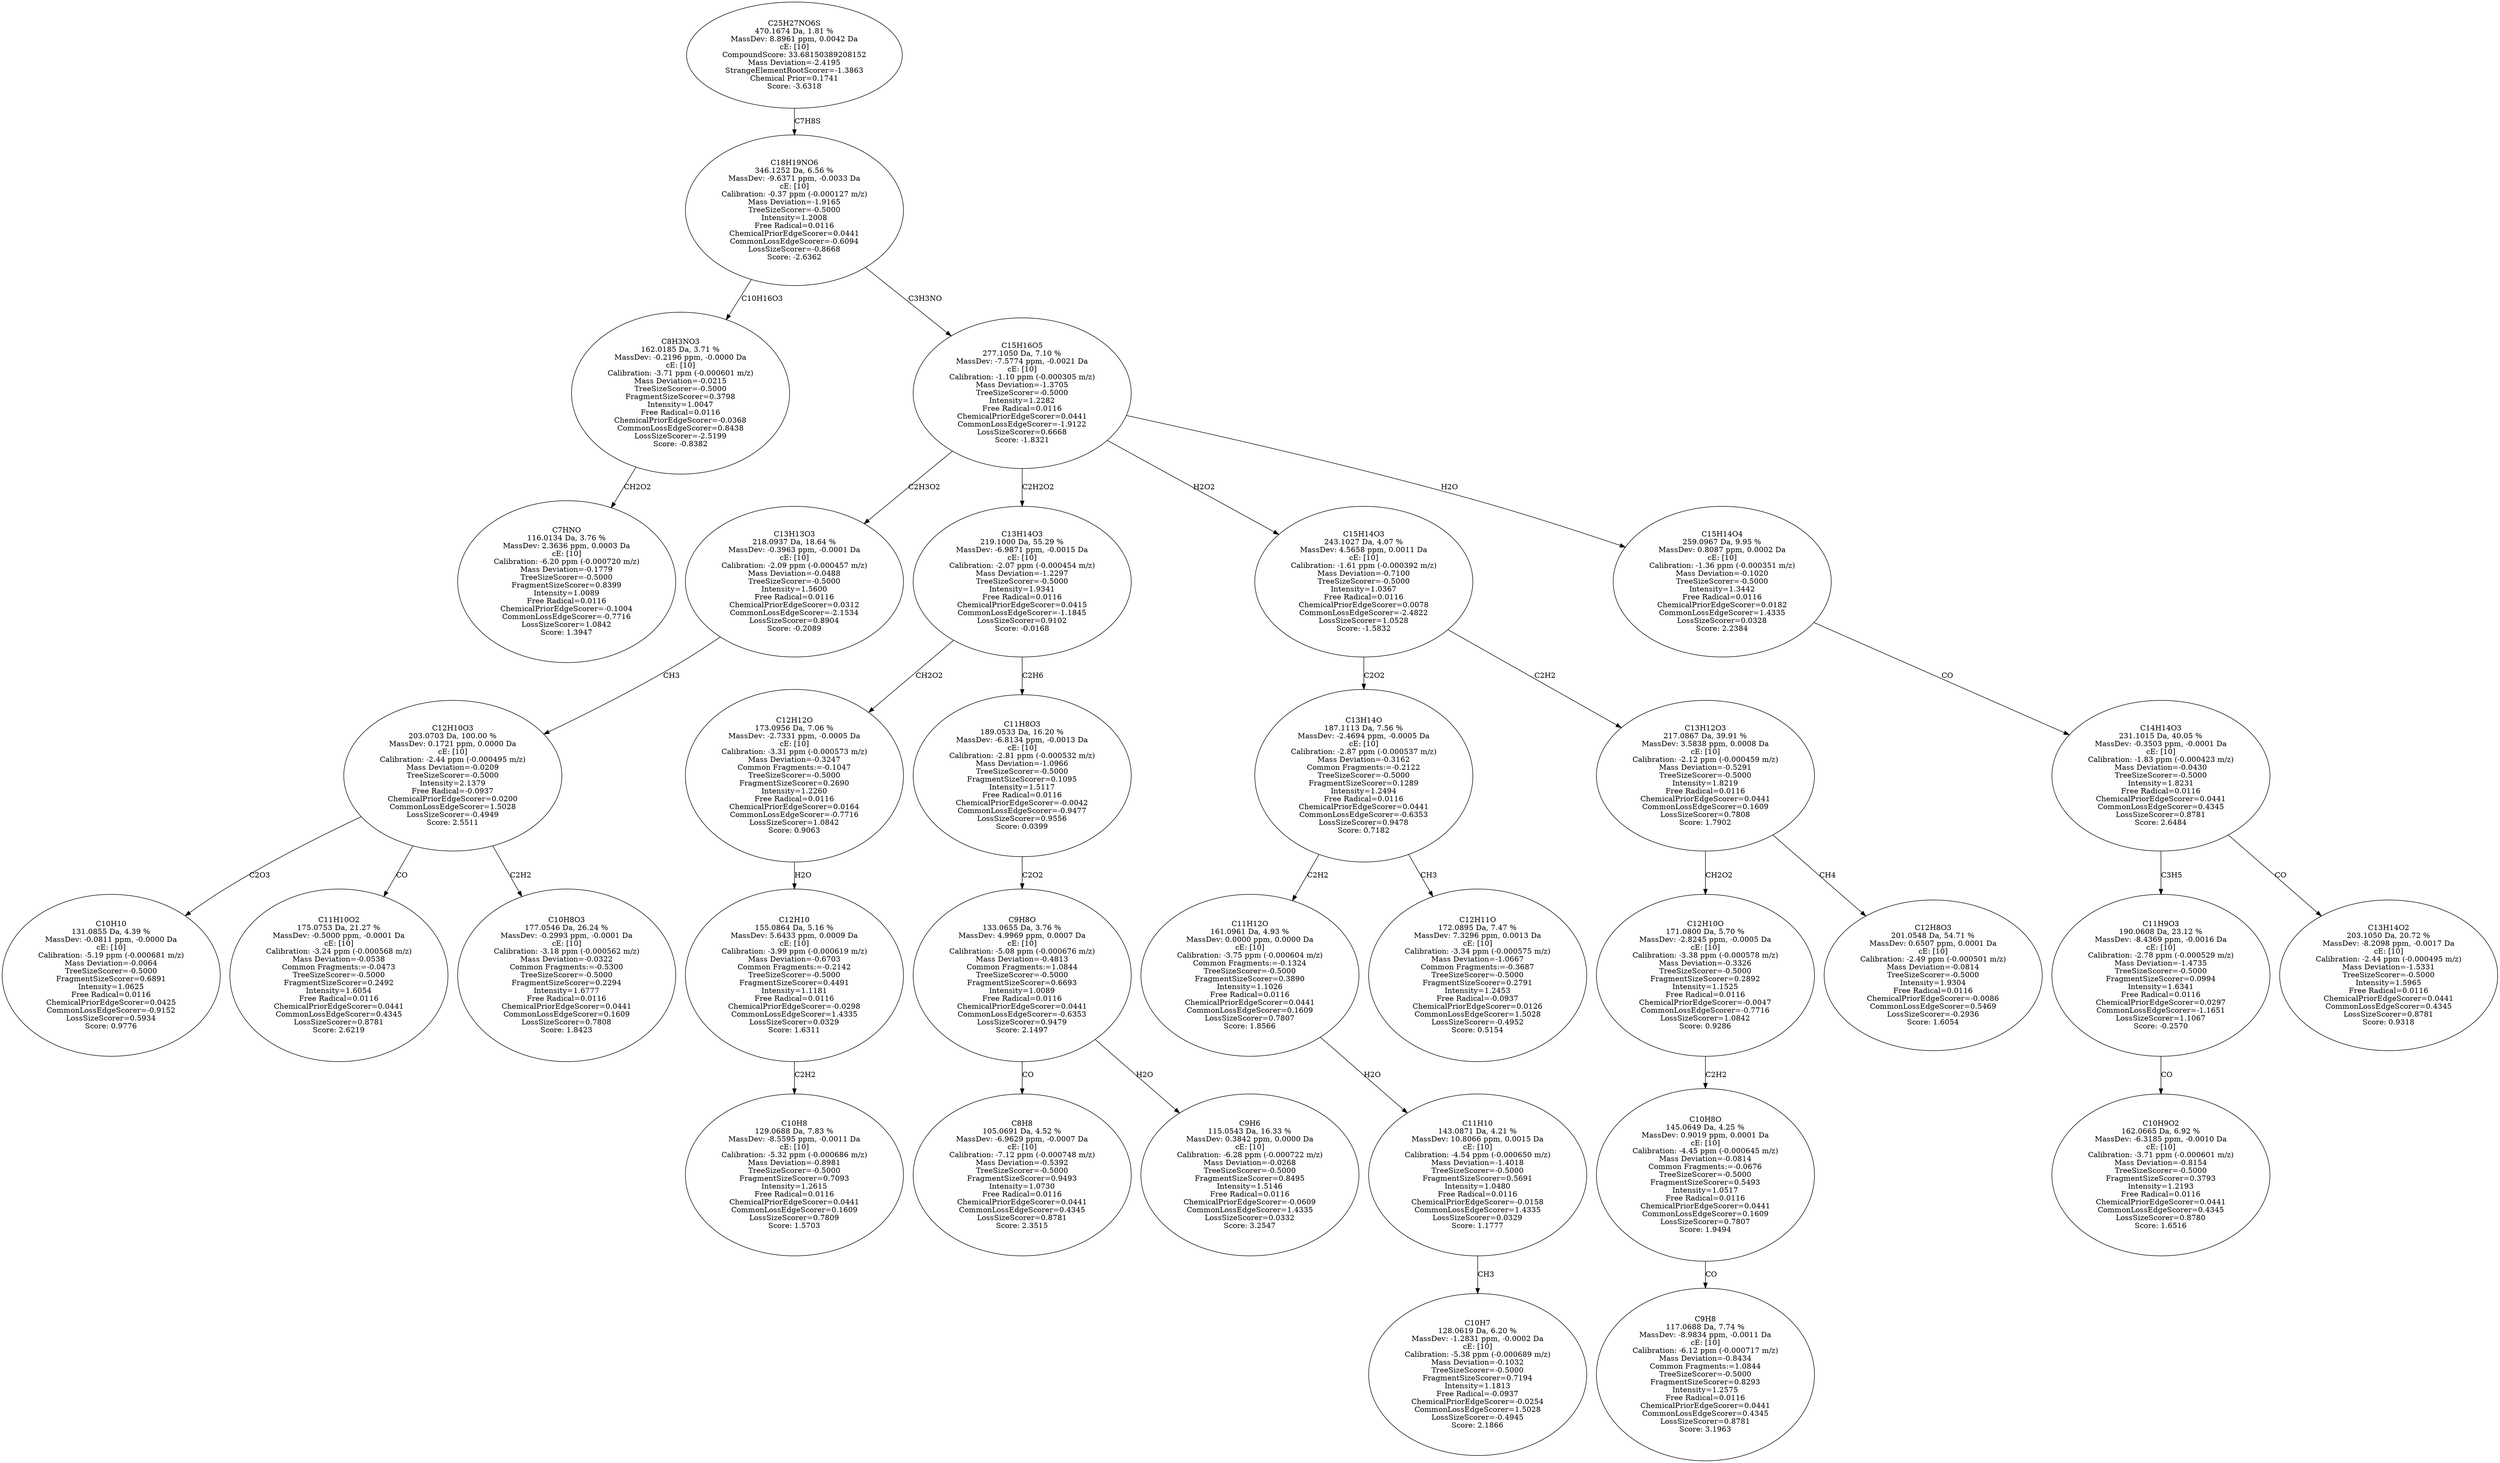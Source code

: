 strict digraph {
v1 [label="C7HNO\n116.0134 Da, 3.76 %\nMassDev: 2.3636 ppm, 0.0003 Da\ncE: [10]\nCalibration: -6.20 ppm (-0.000720 m/z)\nMass Deviation=-0.1779\nTreeSizeScorer=-0.5000\nFragmentSizeScorer=0.8399\nIntensity=1.0089\nFree Radical=0.0116\nChemicalPriorEdgeScorer=-0.1004\nCommonLossEdgeScorer=-0.7716\nLossSizeScorer=1.0842\nScore: 1.3947"];
v2 [label="C8H3NO3\n162.0185 Da, 3.71 %\nMassDev: -0.2196 ppm, -0.0000 Da\ncE: [10]\nCalibration: -3.71 ppm (-0.000601 m/z)\nMass Deviation=-0.0215\nTreeSizeScorer=-0.5000\nFragmentSizeScorer=0.3798\nIntensity=1.0047\nFree Radical=0.0116\nChemicalPriorEdgeScorer=-0.0368\nCommonLossEdgeScorer=0.8438\nLossSizeScorer=-2.5199\nScore: -0.8382"];
v3 [label="C10H10\n131.0855 Da, 4.39 %\nMassDev: -0.0811 ppm, -0.0000 Da\ncE: [10]\nCalibration: -5.19 ppm (-0.000681 m/z)\nMass Deviation=-0.0064\nTreeSizeScorer=-0.5000\nFragmentSizeScorer=0.6891\nIntensity=1.0625\nFree Radical=0.0116\nChemicalPriorEdgeScorer=0.0425\nCommonLossEdgeScorer=-0.9152\nLossSizeScorer=0.5934\nScore: 0.9776"];
v4 [label="C11H10O2\n175.0753 Da, 21.27 %\nMassDev: -0.5000 ppm, -0.0001 Da\ncE: [10]\nCalibration: -3.24 ppm (-0.000568 m/z)\nMass Deviation=-0.0538\nCommon Fragments:=-0.0473\nTreeSizeScorer=-0.5000\nFragmentSizeScorer=0.2492\nIntensity=1.6054\nFree Radical=0.0116\nChemicalPriorEdgeScorer=0.0441\nCommonLossEdgeScorer=0.4345\nLossSizeScorer=0.8781\nScore: 2.6219"];
v5 [label="C10H8O3\n177.0546 Da, 26.24 %\nMassDev: -0.2993 ppm, -0.0001 Da\ncE: [10]\nCalibration: -3.18 ppm (-0.000562 m/z)\nMass Deviation=-0.0322\nCommon Fragments:=-0.5300\nTreeSizeScorer=-0.5000\nFragmentSizeScorer=0.2294\nIntensity=1.6777\nFree Radical=0.0116\nChemicalPriorEdgeScorer=0.0441\nCommonLossEdgeScorer=0.1609\nLossSizeScorer=0.7808\nScore: 1.8423"];
v6 [label="C12H10O3\n203.0703 Da, 100.00 %\nMassDev: 0.1721 ppm, 0.0000 Da\ncE: [10]\nCalibration: -2.44 ppm (-0.000495 m/z)\nMass Deviation=-0.0209\nTreeSizeScorer=-0.5000\nIntensity=2.1379\nFree Radical=-0.0937\nChemicalPriorEdgeScorer=0.0200\nCommonLossEdgeScorer=1.5028\nLossSizeScorer=-0.4949\nScore: 2.5511"];
v7 [label="C13H13O3\n218.0937 Da, 18.64 %\nMassDev: -0.3963 ppm, -0.0001 Da\ncE: [10]\nCalibration: -2.09 ppm (-0.000457 m/z)\nMass Deviation=-0.0488\nTreeSizeScorer=-0.5000\nIntensity=1.5600\nFree Radical=0.0116\nChemicalPriorEdgeScorer=0.0312\nCommonLossEdgeScorer=-2.1534\nLossSizeScorer=0.8904\nScore: -0.2089"];
v8 [label="C10H8\n129.0688 Da, 7.83 %\nMassDev: -8.5595 ppm, -0.0011 Da\ncE: [10]\nCalibration: -5.32 ppm (-0.000686 m/z)\nMass Deviation=-0.8981\nTreeSizeScorer=-0.5000\nFragmentSizeScorer=0.7093\nIntensity=1.2615\nFree Radical=0.0116\nChemicalPriorEdgeScorer=0.0441\nCommonLossEdgeScorer=0.1609\nLossSizeScorer=0.7809\nScore: 1.5703"];
v9 [label="C12H10\n155.0864 Da, 5.16 %\nMassDev: 5.6433 ppm, 0.0009 Da\ncE: [10]\nCalibration: -3.99 ppm (-0.000619 m/z)\nMass Deviation=-0.6703\nCommon Fragments:=-0.2142\nTreeSizeScorer=-0.5000\nFragmentSizeScorer=0.4491\nIntensity=1.1181\nFree Radical=0.0116\nChemicalPriorEdgeScorer=-0.0298\nCommonLossEdgeScorer=1.4335\nLossSizeScorer=0.0329\nScore: 1.6311"];
v10 [label="C12H12O\n173.0956 Da, 7.06 %\nMassDev: -2.7331 ppm, -0.0005 Da\ncE: [10]\nCalibration: -3.31 ppm (-0.000573 m/z)\nMass Deviation=-0.3247\nCommon Fragments:=-0.1047\nTreeSizeScorer=-0.5000\nFragmentSizeScorer=0.2690\nIntensity=1.2260\nFree Radical=0.0116\nChemicalPriorEdgeScorer=0.0164\nCommonLossEdgeScorer=-0.7716\nLossSizeScorer=1.0842\nScore: 0.9063"];
v11 [label="C8H8\n105.0691 Da, 4.52 %\nMassDev: -6.9629 ppm, -0.0007 Da\ncE: [10]\nCalibration: -7.12 ppm (-0.000748 m/z)\nMass Deviation=-0.5392\nTreeSizeScorer=-0.5000\nFragmentSizeScorer=0.9493\nIntensity=1.0730\nFree Radical=0.0116\nChemicalPriorEdgeScorer=0.0441\nCommonLossEdgeScorer=0.4345\nLossSizeScorer=0.8781\nScore: 2.3515"];
v12 [label="C9H6\n115.0543 Da, 16.33 %\nMassDev: 0.3842 ppm, 0.0000 Da\ncE: [10]\nCalibration: -6.28 ppm (-0.000722 m/z)\nMass Deviation=-0.0268\nTreeSizeScorer=-0.5000\nFragmentSizeScorer=0.8495\nIntensity=1.5146\nFree Radical=0.0116\nChemicalPriorEdgeScorer=-0.0609\nCommonLossEdgeScorer=1.4335\nLossSizeScorer=0.0332\nScore: 3.2547"];
v13 [label="C9H8O\n133.0655 Da, 3.76 %\nMassDev: 4.9969 ppm, 0.0007 Da\ncE: [10]\nCalibration: -5.08 ppm (-0.000676 m/z)\nMass Deviation=-0.4813\nCommon Fragments:=1.0844\nTreeSizeScorer=-0.5000\nFragmentSizeScorer=0.6693\nIntensity=1.0089\nFree Radical=0.0116\nChemicalPriorEdgeScorer=0.0441\nCommonLossEdgeScorer=-0.6353\nLossSizeScorer=0.9479\nScore: 2.1497"];
v14 [label="C11H8O3\n189.0533 Da, 16.20 %\nMassDev: -6.8134 ppm, -0.0013 Da\ncE: [10]\nCalibration: -2.81 ppm (-0.000532 m/z)\nMass Deviation=-1.0966\nTreeSizeScorer=-0.5000\nFragmentSizeScorer=0.1095\nIntensity=1.5117\nFree Radical=0.0116\nChemicalPriorEdgeScorer=-0.0042\nCommonLossEdgeScorer=-0.9477\nLossSizeScorer=0.9556\nScore: 0.0399"];
v15 [label="C13H14O3\n219.1000 Da, 55.29 %\nMassDev: -6.9871 ppm, -0.0015 Da\ncE: [10]\nCalibration: -2.07 ppm (-0.000454 m/z)\nMass Deviation=-1.2297\nTreeSizeScorer=-0.5000\nIntensity=1.9341\nFree Radical=0.0116\nChemicalPriorEdgeScorer=0.0415\nCommonLossEdgeScorer=-1.1845\nLossSizeScorer=0.9102\nScore: -0.0168"];
v16 [label="C10H7\n128.0619 Da, 6.20 %\nMassDev: -1.2831 ppm, -0.0002 Da\ncE: [10]\nCalibration: -5.38 ppm (-0.000689 m/z)\nMass Deviation=-0.1032\nTreeSizeScorer=-0.5000\nFragmentSizeScorer=0.7194\nIntensity=1.1813\nFree Radical=-0.0937\nChemicalPriorEdgeScorer=-0.0254\nCommonLossEdgeScorer=1.5028\nLossSizeScorer=-0.4945\nScore: 2.1866"];
v17 [label="C11H10\n143.0871 Da, 4.21 %\nMassDev: 10.8066 ppm, 0.0015 Da\ncE: [10]\nCalibration: -4.54 ppm (-0.000650 m/z)\nMass Deviation=-1.4018\nTreeSizeScorer=-0.5000\nFragmentSizeScorer=0.5691\nIntensity=1.0480\nFree Radical=0.0116\nChemicalPriorEdgeScorer=-0.0158\nCommonLossEdgeScorer=1.4335\nLossSizeScorer=0.0329\nScore: 1.1777"];
v18 [label="C11H12O\n161.0961 Da, 4.93 %\nMassDev: 0.0000 ppm, 0.0000 Da\ncE: [10]\nCalibration: -3.75 ppm (-0.000604 m/z)\nCommon Fragments:=-0.1324\nTreeSizeScorer=-0.5000\nFragmentSizeScorer=0.3890\nIntensity=1.1026\nFree Radical=0.0116\nChemicalPriorEdgeScorer=0.0441\nCommonLossEdgeScorer=0.1609\nLossSizeScorer=0.7807\nScore: 1.8566"];
v19 [label="C12H11O\n172.0895 Da, 7.47 %\nMassDev: 7.3296 ppm, 0.0013 Da\ncE: [10]\nCalibration: -3.34 ppm (-0.000575 m/z)\nMass Deviation=-1.0667\nCommon Fragments:=-0.3687\nTreeSizeScorer=-0.5000\nFragmentSizeScorer=0.2791\nIntensity=1.2453\nFree Radical=-0.0937\nChemicalPriorEdgeScorer=0.0126\nCommonLossEdgeScorer=1.5028\nLossSizeScorer=-0.4952\nScore: 0.5154"];
v20 [label="C13H14O\n187.1113 Da, 7.56 %\nMassDev: -2.4694 ppm, -0.0005 Da\ncE: [10]\nCalibration: -2.87 ppm (-0.000537 m/z)\nMass Deviation=-0.3162\nCommon Fragments:=-0.2122\nTreeSizeScorer=-0.5000\nFragmentSizeScorer=0.1289\nIntensity=1.2494\nFree Radical=0.0116\nChemicalPriorEdgeScorer=0.0441\nCommonLossEdgeScorer=-0.6353\nLossSizeScorer=0.9478\nScore: 0.7182"];
v21 [label="C9H8\n117.0688 Da, 7.74 %\nMassDev: -8.9834 ppm, -0.0011 Da\ncE: [10]\nCalibration: -6.12 ppm (-0.000717 m/z)\nMass Deviation=-0.8434\nCommon Fragments:=1.0844\nTreeSizeScorer=-0.5000\nFragmentSizeScorer=0.8293\nIntensity=1.2575\nFree Radical=0.0116\nChemicalPriorEdgeScorer=0.0441\nCommonLossEdgeScorer=0.4345\nLossSizeScorer=0.8781\nScore: 3.1963"];
v22 [label="C10H8O\n145.0649 Da, 4.25 %\nMassDev: 0.9019 ppm, 0.0001 Da\ncE: [10]\nCalibration: -4.45 ppm (-0.000645 m/z)\nMass Deviation=-0.0814\nCommon Fragments:=-0.0676\nTreeSizeScorer=-0.5000\nFragmentSizeScorer=0.5493\nIntensity=1.0517\nFree Radical=0.0116\nChemicalPriorEdgeScorer=0.0441\nCommonLossEdgeScorer=0.1609\nLossSizeScorer=0.7807\nScore: 1.9494"];
v23 [label="C12H10O\n171.0800 Da, 5.70 %\nMassDev: -2.8245 ppm, -0.0005 Da\ncE: [10]\nCalibration: -3.38 ppm (-0.000578 m/z)\nMass Deviation=-0.3326\nTreeSizeScorer=-0.5000\nFragmentSizeScorer=0.2892\nIntensity=1.1525\nFree Radical=0.0116\nChemicalPriorEdgeScorer=-0.0047\nCommonLossEdgeScorer=-0.7716\nLossSizeScorer=1.0842\nScore: 0.9286"];
v24 [label="C12H8O3\n201.0548 Da, 54.71 %\nMassDev: 0.6507 ppm, 0.0001 Da\ncE: [10]\nCalibration: -2.49 ppm (-0.000501 m/z)\nMass Deviation=-0.0814\nTreeSizeScorer=-0.5000\nIntensity=1.9304\nFree Radical=0.0116\nChemicalPriorEdgeScorer=-0.0086\nCommonLossEdgeScorer=0.5469\nLossSizeScorer=-0.2936\nScore: 1.6054"];
v25 [label="C13H12O3\n217.0867 Da, 39.91 %\nMassDev: 3.5838 ppm, 0.0008 Da\ncE: [10]\nCalibration: -2.12 ppm (-0.000459 m/z)\nMass Deviation=-0.5291\nTreeSizeScorer=-0.5000\nIntensity=1.8219\nFree Radical=0.0116\nChemicalPriorEdgeScorer=0.0441\nCommonLossEdgeScorer=0.1609\nLossSizeScorer=0.7808\nScore: 1.7902"];
v26 [label="C15H14O3\n243.1027 Da, 4.07 %\nMassDev: 4.5658 ppm, 0.0011 Da\ncE: [10]\nCalibration: -1.61 ppm (-0.000392 m/z)\nMass Deviation=-0.7100\nTreeSizeScorer=-0.5000\nIntensity=1.0367\nFree Radical=0.0116\nChemicalPriorEdgeScorer=0.0078\nCommonLossEdgeScorer=-2.4822\nLossSizeScorer=1.0528\nScore: -1.5832"];
v27 [label="C10H9O2\n162.0665 Da, 6.92 %\nMassDev: -6.3185 ppm, -0.0010 Da\ncE: [10]\nCalibration: -3.71 ppm (-0.000601 m/z)\nMass Deviation=-0.8154\nTreeSizeScorer=-0.5000\nFragmentSizeScorer=0.3793\nIntensity=1.2193\nFree Radical=0.0116\nChemicalPriorEdgeScorer=0.0441\nCommonLossEdgeScorer=0.4345\nLossSizeScorer=0.8780\nScore: 1.6516"];
v28 [label="C11H9O3\n190.0608 Da, 23.12 %\nMassDev: -8.4369 ppm, -0.0016 Da\ncE: [10]\nCalibration: -2.78 ppm (-0.000529 m/z)\nMass Deviation=-1.4735\nTreeSizeScorer=-0.5000\nFragmentSizeScorer=0.0994\nIntensity=1.6341\nFree Radical=0.0116\nChemicalPriorEdgeScorer=0.0297\nCommonLossEdgeScorer=-1.1651\nLossSizeScorer=1.1067\nScore: -0.2570"];
v29 [label="C13H14O2\n203.1050 Da, 20.72 %\nMassDev: -8.2098 ppm, -0.0017 Da\ncE: [10]\nCalibration: -2.44 ppm (-0.000495 m/z)\nMass Deviation=-1.5331\nTreeSizeScorer=-0.5000\nIntensity=1.5965\nFree Radical=0.0116\nChemicalPriorEdgeScorer=0.0441\nCommonLossEdgeScorer=0.4345\nLossSizeScorer=0.8781\nScore: 0.9318"];
v30 [label="C14H14O3\n231.1015 Da, 40.05 %\nMassDev: -0.3503 ppm, -0.0001 Da\ncE: [10]\nCalibration: -1.83 ppm (-0.000423 m/z)\nMass Deviation=-0.0430\nTreeSizeScorer=-0.5000\nIntensity=1.8231\nFree Radical=0.0116\nChemicalPriorEdgeScorer=0.0441\nCommonLossEdgeScorer=0.4345\nLossSizeScorer=0.8781\nScore: 2.6484"];
v31 [label="C15H14O4\n259.0967 Da, 9.95 %\nMassDev: 0.8087 ppm, 0.0002 Da\ncE: [10]\nCalibration: -1.36 ppm (-0.000351 m/z)\nMass Deviation=-0.1020\nTreeSizeScorer=-0.5000\nIntensity=1.3442\nFree Radical=0.0116\nChemicalPriorEdgeScorer=0.0182\nCommonLossEdgeScorer=1.4335\nLossSizeScorer=0.0328\nScore: 2.2384"];
v32 [label="C15H16O5\n277.1050 Da, 7.10 %\nMassDev: -7.5774 ppm, -0.0021 Da\ncE: [10]\nCalibration: -1.10 ppm (-0.000305 m/z)\nMass Deviation=-1.3705\nTreeSizeScorer=-0.5000\nIntensity=1.2282\nFree Radical=0.0116\nChemicalPriorEdgeScorer=0.0441\nCommonLossEdgeScorer=-1.9122\nLossSizeScorer=0.6668\nScore: -1.8321"];
v33 [label="C18H19NO6\n346.1252 Da, 6.56 %\nMassDev: -9.6371 ppm, -0.0033 Da\ncE: [10]\nCalibration: -0.37 ppm (-0.000127 m/z)\nMass Deviation=-1.9165\nTreeSizeScorer=-0.5000\nIntensity=1.2008\nFree Radical=0.0116\nChemicalPriorEdgeScorer=0.0441\nCommonLossEdgeScorer=-0.6094\nLossSizeScorer=-0.8668\nScore: -2.6362"];
v34 [label="C25H27NO6S\n470.1674 Da, 1.81 %\nMassDev: 8.8961 ppm, 0.0042 Da\ncE: [10]\nCompoundScore: 33.68150389208152\nMass Deviation=-2.4195\nStrangeElementRootScorer=-1.3863\nChemical Prior=0.1741\nScore: -3.6318"];
v2 -> v1 [label="CH2O2"];
v33 -> v2 [label="C10H16O3"];
v6 -> v3 [label="C2O3"];
v6 -> v4 [label="CO"];
v6 -> v5 [label="C2H2"];
v7 -> v6 [label="CH3"];
v32 -> v7 [label="C2H3O2"];
v9 -> v8 [label="C2H2"];
v10 -> v9 [label="H2O"];
v15 -> v10 [label="CH2O2"];
v13 -> v11 [label="CO"];
v13 -> v12 [label="H2O"];
v14 -> v13 [label="C2O2"];
v15 -> v14 [label="C2H6"];
v32 -> v15 [label="C2H2O2"];
v17 -> v16 [label="CH3"];
v18 -> v17 [label="H2O"];
v20 -> v18 [label="C2H2"];
v20 -> v19 [label="CH3"];
v26 -> v20 [label="C2O2"];
v22 -> v21 [label="CO"];
v23 -> v22 [label="C2H2"];
v25 -> v23 [label="CH2O2"];
v25 -> v24 [label="CH4"];
v26 -> v25 [label="C2H2"];
v32 -> v26 [label="H2O2"];
v28 -> v27 [label="CO"];
v30 -> v28 [label="C3H5"];
v30 -> v29 [label="CO"];
v31 -> v30 [label="CO"];
v32 -> v31 [label="H2O"];
v33 -> v32 [label="C3H3NO"];
v34 -> v33 [label="C7H8S"];
}